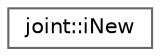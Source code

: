 digraph "Graphical Class Hierarchy"
{
 // LATEX_PDF_SIZE
  bgcolor="transparent";
  edge [fontname=Helvetica,fontsize=10,labelfontname=Helvetica,labelfontsize=10];
  node [fontname=Helvetica,fontsize=10,shape=box,height=0.2,width=0.4];
  rankdir="LR";
  Node0 [id="Node000000",label="joint::iNew",height=0.2,width=0.4,color="grey40", fillcolor="white", style="filled",URL="$classFoam_1_1RBD_1_1joint_1_1iNew.html",tooltip=" "];
}
